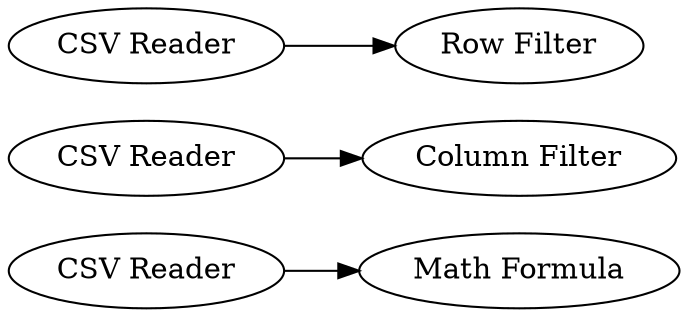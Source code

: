 digraph {
	"-8616019066340656414_5" [label="CSV Reader"]
	"-8616019066340656414_4" [label="Column Filter"]
	"-8616019066340656414_1" [label="CSV Reader"]
	"-8616019066340656414_6" [label="Math Formula"]
	"-8616019066340656414_2" [label="Row Filter"]
	"-8616019066340656414_3" [label="CSV Reader"]
	"-8616019066340656414_1" -> "-8616019066340656414_2"
	"-8616019066340656414_5" -> "-8616019066340656414_6"
	"-8616019066340656414_3" -> "-8616019066340656414_4"
	rankdir=LR
}
